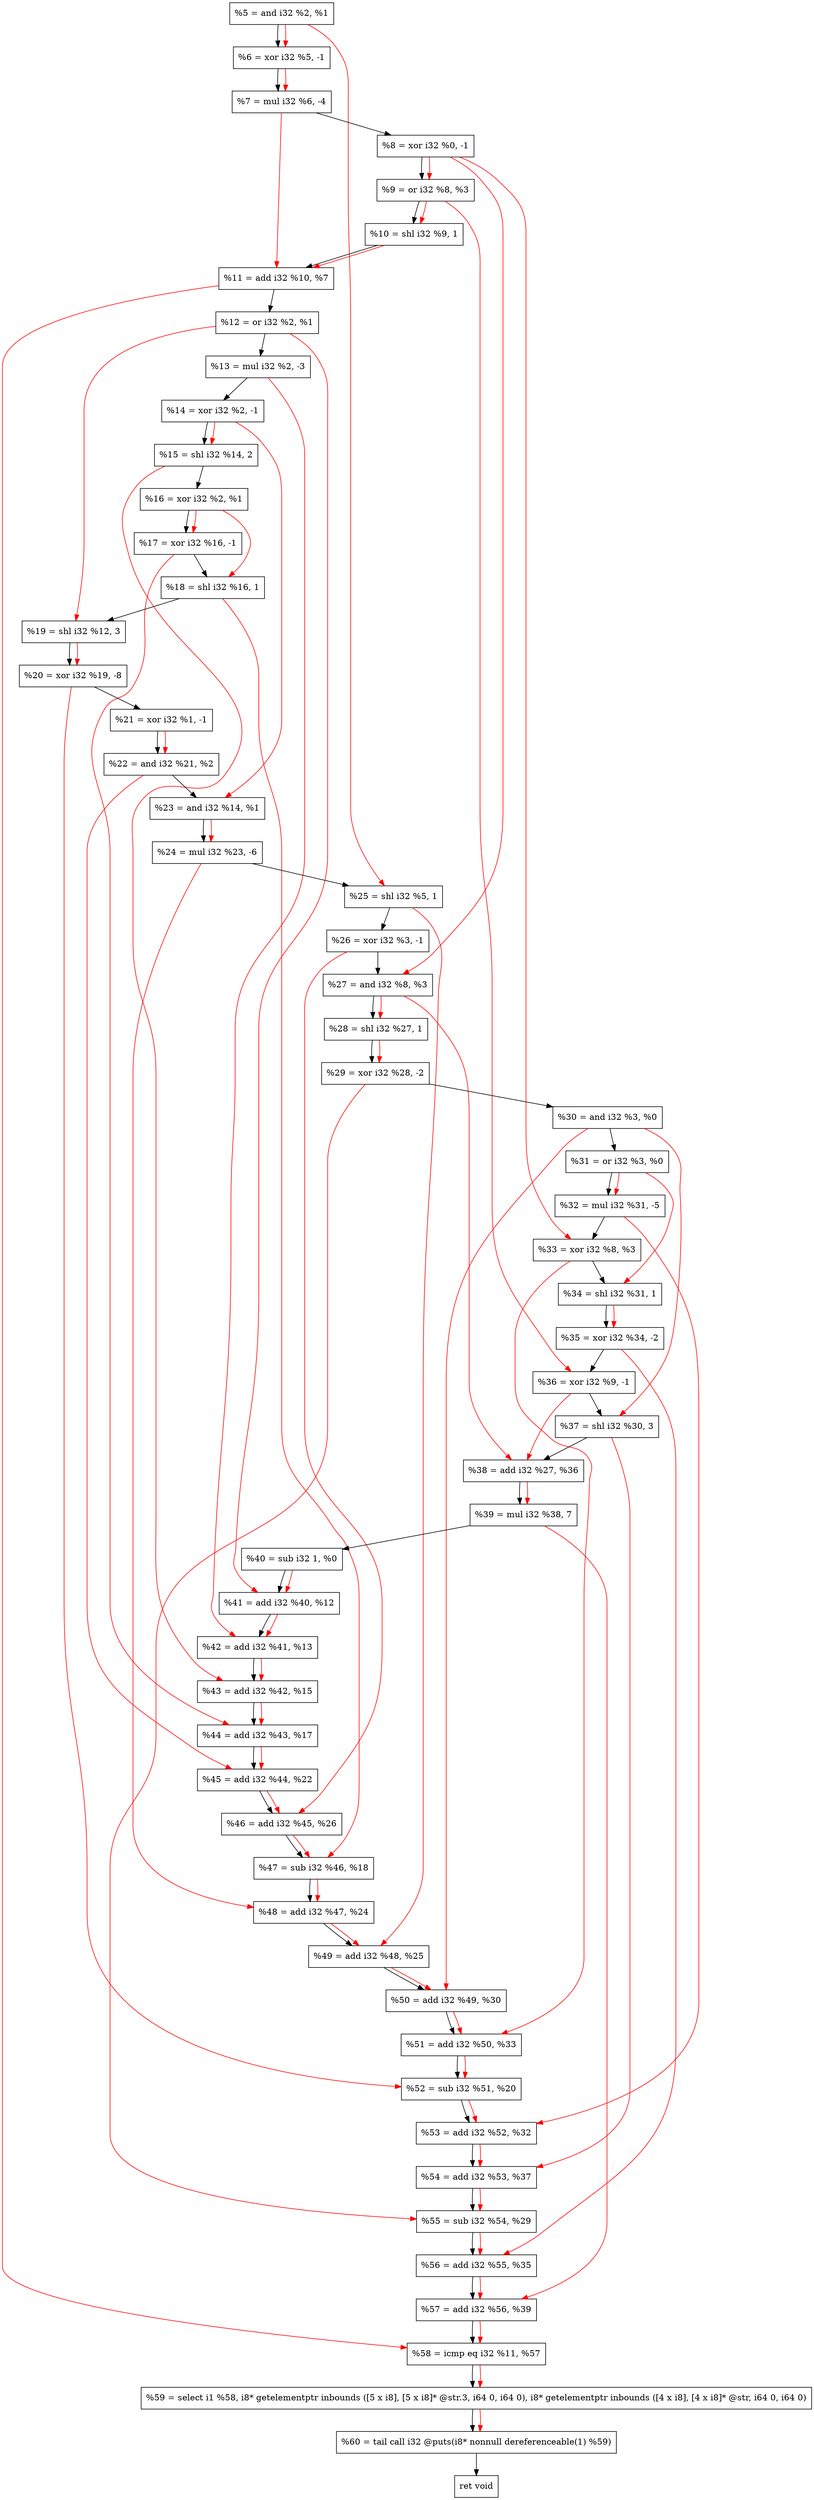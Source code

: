 digraph "DFG for'crackme' function" {
	Node0xaf57e0[shape=record, label="  %5 = and i32 %2, %1"];
	Node0xaf5e60[shape=record, label="  %6 = xor i32 %5, -1"];
	Node0xaf5f00[shape=record, label="  %7 = mul i32 %6, -4"];
	Node0xaf5f70[shape=record, label="  %8 = xor i32 %0, -1"];
	Node0xaf5fe0[shape=record, label="  %9 = or i32 %8, %3"];
	Node0xaf6080[shape=record, label="  %10 = shl i32 %9, 1"];
	Node0xaf60f0[shape=record, label="  %11 = add i32 %10, %7"];
	Node0xaf6160[shape=record, label="  %12 = or i32 %2, %1"];
	Node0xaf6200[shape=record, label="  %13 = mul i32 %2, -3"];
	Node0xaf6270[shape=record, label="  %14 = xor i32 %2, -1"];
	Node0xaf6310[shape=record, label="  %15 = shl i32 %14, 2"];
	Node0xaf6380[shape=record, label="  %16 = xor i32 %2, %1"];
	Node0xaf63f0[shape=record, label="  %17 = xor i32 %16, -1"];
	Node0xaf6460[shape=record, label="  %18 = shl i32 %16, 1"];
	Node0xaf6500[shape=record, label="  %19 = shl i32 %12, 3"];
	Node0xaf65a0[shape=record, label="  %20 = xor i32 %19, -8"];
	Node0xaf6610[shape=record, label="  %21 = xor i32 %1, -1"];
	Node0xaf6680[shape=record, label="  %22 = and i32 %21, %2"];
	Node0xaf66f0[shape=record, label="  %23 = and i32 %14, %1"];
	Node0xaf6790[shape=record, label="  %24 = mul i32 %23, -6"];
	Node0xaf6800[shape=record, label="  %25 = shl i32 %5, 1"];
	Node0xaf6870[shape=record, label="  %26 = xor i32 %3, -1"];
	Node0xaf68e0[shape=record, label="  %27 = and i32 %8, %3"];
	Node0xaf6950[shape=record, label="  %28 = shl i32 %27, 1"];
	Node0xaf69f0[shape=record, label="  %29 = xor i32 %28, -2"];
	Node0xaf6a60[shape=record, label="  %30 = and i32 %3, %0"];
	Node0xaf6ad0[shape=record, label="  %31 = or i32 %3, %0"];
	Node0xaf6b70[shape=record, label="  %32 = mul i32 %31, -5"];
	Node0xaf6df0[shape=record, label="  %33 = xor i32 %8, %3"];
	Node0xaf6e60[shape=record, label="  %34 = shl i32 %31, 1"];
	Node0xaf6ed0[shape=record, label="  %35 = xor i32 %34, -2"];
	Node0xaf6f40[shape=record, label="  %36 = xor i32 %9, -1"];
	Node0xaf6fb0[shape=record, label="  %37 = shl i32 %30, 3"];
	Node0xaf7020[shape=record, label="  %38 = add i32 %27, %36"];
	Node0xaf70c0[shape=record, label="  %39 = mul i32 %38, 7"];
	Node0xaf7130[shape=record, label="  %40 = sub i32 1, %0"];
	Node0xaf71a0[shape=record, label="  %41 = add i32 %40, %12"];
	Node0xaf7210[shape=record, label="  %42 = add i32 %41, %13"];
	Node0xaf7280[shape=record, label="  %43 = add i32 %42, %15"];
	Node0xaf72f0[shape=record, label="  %44 = add i32 %43, %17"];
	Node0xaf7360[shape=record, label="  %45 = add i32 %44, %22"];
	Node0xaf73d0[shape=record, label="  %46 = add i32 %45, %26"];
	Node0xaf7440[shape=record, label="  %47 = sub i32 %46, %18"];
	Node0xaf74b0[shape=record, label="  %48 = add i32 %47, %24"];
	Node0xaf7520[shape=record, label="  %49 = add i32 %48, %25"];
	Node0xaf7590[shape=record, label="  %50 = add i32 %49, %30"];
	Node0xaf7600[shape=record, label="  %51 = add i32 %50, %33"];
	Node0xaf7670[shape=record, label="  %52 = sub i32 %51, %20"];
	Node0xaf76e0[shape=record, label="  %53 = add i32 %52, %32"];
	Node0xaf7750[shape=record, label="  %54 = add i32 %53, %37"];
	Node0xaf77c0[shape=record, label="  %55 = sub i32 %54, %29"];
	Node0xaf7830[shape=record, label="  %56 = add i32 %55, %35"];
	Node0xaf78a0[shape=record, label="  %57 = add i32 %56, %39"];
	Node0xaf7910[shape=record, label="  %58 = icmp eq i32 %11, %57"];
	Node0xa96268[shape=record, label="  %59 = select i1 %58, i8* getelementptr inbounds ([5 x i8], [5 x i8]* @str.3, i64 0, i64 0), i8* getelementptr inbounds ([4 x i8], [4 x i8]* @str, i64 0, i64 0)"];
	Node0xaf7db0[shape=record, label="  %60 = tail call i32 @puts(i8* nonnull dereferenceable(1) %59)"];
	Node0xaf7e00[shape=record, label="  ret void"];
	Node0xaf57e0 -> Node0xaf5e60;
	Node0xaf5e60 -> Node0xaf5f00;
	Node0xaf5f00 -> Node0xaf5f70;
	Node0xaf5f70 -> Node0xaf5fe0;
	Node0xaf5fe0 -> Node0xaf6080;
	Node0xaf6080 -> Node0xaf60f0;
	Node0xaf60f0 -> Node0xaf6160;
	Node0xaf6160 -> Node0xaf6200;
	Node0xaf6200 -> Node0xaf6270;
	Node0xaf6270 -> Node0xaf6310;
	Node0xaf6310 -> Node0xaf6380;
	Node0xaf6380 -> Node0xaf63f0;
	Node0xaf63f0 -> Node0xaf6460;
	Node0xaf6460 -> Node0xaf6500;
	Node0xaf6500 -> Node0xaf65a0;
	Node0xaf65a0 -> Node0xaf6610;
	Node0xaf6610 -> Node0xaf6680;
	Node0xaf6680 -> Node0xaf66f0;
	Node0xaf66f0 -> Node0xaf6790;
	Node0xaf6790 -> Node0xaf6800;
	Node0xaf6800 -> Node0xaf6870;
	Node0xaf6870 -> Node0xaf68e0;
	Node0xaf68e0 -> Node0xaf6950;
	Node0xaf6950 -> Node0xaf69f0;
	Node0xaf69f0 -> Node0xaf6a60;
	Node0xaf6a60 -> Node0xaf6ad0;
	Node0xaf6ad0 -> Node0xaf6b70;
	Node0xaf6b70 -> Node0xaf6df0;
	Node0xaf6df0 -> Node0xaf6e60;
	Node0xaf6e60 -> Node0xaf6ed0;
	Node0xaf6ed0 -> Node0xaf6f40;
	Node0xaf6f40 -> Node0xaf6fb0;
	Node0xaf6fb0 -> Node0xaf7020;
	Node0xaf7020 -> Node0xaf70c0;
	Node0xaf70c0 -> Node0xaf7130;
	Node0xaf7130 -> Node0xaf71a0;
	Node0xaf71a0 -> Node0xaf7210;
	Node0xaf7210 -> Node0xaf7280;
	Node0xaf7280 -> Node0xaf72f0;
	Node0xaf72f0 -> Node0xaf7360;
	Node0xaf7360 -> Node0xaf73d0;
	Node0xaf73d0 -> Node0xaf7440;
	Node0xaf7440 -> Node0xaf74b0;
	Node0xaf74b0 -> Node0xaf7520;
	Node0xaf7520 -> Node0xaf7590;
	Node0xaf7590 -> Node0xaf7600;
	Node0xaf7600 -> Node0xaf7670;
	Node0xaf7670 -> Node0xaf76e0;
	Node0xaf76e0 -> Node0xaf7750;
	Node0xaf7750 -> Node0xaf77c0;
	Node0xaf77c0 -> Node0xaf7830;
	Node0xaf7830 -> Node0xaf78a0;
	Node0xaf78a0 -> Node0xaf7910;
	Node0xaf7910 -> Node0xa96268;
	Node0xa96268 -> Node0xaf7db0;
	Node0xaf7db0 -> Node0xaf7e00;
edge [color=red]
	Node0xaf57e0 -> Node0xaf5e60;
	Node0xaf5e60 -> Node0xaf5f00;
	Node0xaf5f70 -> Node0xaf5fe0;
	Node0xaf5fe0 -> Node0xaf6080;
	Node0xaf6080 -> Node0xaf60f0;
	Node0xaf5f00 -> Node0xaf60f0;
	Node0xaf6270 -> Node0xaf6310;
	Node0xaf6380 -> Node0xaf63f0;
	Node0xaf6380 -> Node0xaf6460;
	Node0xaf6160 -> Node0xaf6500;
	Node0xaf6500 -> Node0xaf65a0;
	Node0xaf6610 -> Node0xaf6680;
	Node0xaf6270 -> Node0xaf66f0;
	Node0xaf66f0 -> Node0xaf6790;
	Node0xaf57e0 -> Node0xaf6800;
	Node0xaf5f70 -> Node0xaf68e0;
	Node0xaf68e0 -> Node0xaf6950;
	Node0xaf6950 -> Node0xaf69f0;
	Node0xaf6ad0 -> Node0xaf6b70;
	Node0xaf5f70 -> Node0xaf6df0;
	Node0xaf6ad0 -> Node0xaf6e60;
	Node0xaf6e60 -> Node0xaf6ed0;
	Node0xaf5fe0 -> Node0xaf6f40;
	Node0xaf6a60 -> Node0xaf6fb0;
	Node0xaf68e0 -> Node0xaf7020;
	Node0xaf6f40 -> Node0xaf7020;
	Node0xaf7020 -> Node0xaf70c0;
	Node0xaf7130 -> Node0xaf71a0;
	Node0xaf6160 -> Node0xaf71a0;
	Node0xaf71a0 -> Node0xaf7210;
	Node0xaf6200 -> Node0xaf7210;
	Node0xaf7210 -> Node0xaf7280;
	Node0xaf6310 -> Node0xaf7280;
	Node0xaf7280 -> Node0xaf72f0;
	Node0xaf63f0 -> Node0xaf72f0;
	Node0xaf72f0 -> Node0xaf7360;
	Node0xaf6680 -> Node0xaf7360;
	Node0xaf7360 -> Node0xaf73d0;
	Node0xaf6870 -> Node0xaf73d0;
	Node0xaf73d0 -> Node0xaf7440;
	Node0xaf6460 -> Node0xaf7440;
	Node0xaf7440 -> Node0xaf74b0;
	Node0xaf6790 -> Node0xaf74b0;
	Node0xaf74b0 -> Node0xaf7520;
	Node0xaf6800 -> Node0xaf7520;
	Node0xaf7520 -> Node0xaf7590;
	Node0xaf6a60 -> Node0xaf7590;
	Node0xaf7590 -> Node0xaf7600;
	Node0xaf6df0 -> Node0xaf7600;
	Node0xaf7600 -> Node0xaf7670;
	Node0xaf65a0 -> Node0xaf7670;
	Node0xaf7670 -> Node0xaf76e0;
	Node0xaf6b70 -> Node0xaf76e0;
	Node0xaf76e0 -> Node0xaf7750;
	Node0xaf6fb0 -> Node0xaf7750;
	Node0xaf7750 -> Node0xaf77c0;
	Node0xaf69f0 -> Node0xaf77c0;
	Node0xaf77c0 -> Node0xaf7830;
	Node0xaf6ed0 -> Node0xaf7830;
	Node0xaf7830 -> Node0xaf78a0;
	Node0xaf70c0 -> Node0xaf78a0;
	Node0xaf60f0 -> Node0xaf7910;
	Node0xaf78a0 -> Node0xaf7910;
	Node0xaf7910 -> Node0xa96268;
	Node0xa96268 -> Node0xaf7db0;
}

